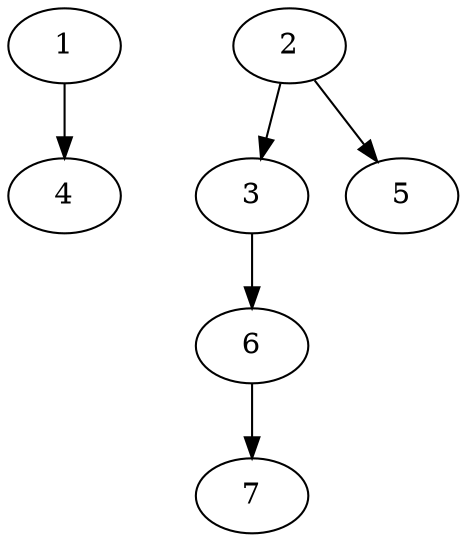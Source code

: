 // DAG automatically generated by daggen at Fri May 24 12:57:58 2024
// daggen-master/daggen -n 7 --fat 0.5 --density 0.5 --regular 0.5 --jump 2 --minalpha 20 --maxalpha 50 --dot -o dags_dot_7/sim_8.dot 
digraph G {
  1 [size="15880453670", alpha="33.04"]
  1 -> 4 [size ="536870912"]
  2 [size="105558407711", alpha="20.51"]
  2 -> 3 [size ="75497472"]
  2 -> 5 [size ="75497472"]
  3 [size="46826065197", alpha="34.22"]
  3 -> 6 [size ="838860800"]
  4 [size="28991029248", alpha="45.12"]
  5 [size="9574489257", alpha="20.39"]
  6 [size="782757789696", alpha="20.04"]
  6 -> 7 [size ="679477248"]
  7 [size="68719476736", alpha="27.22"]
}
